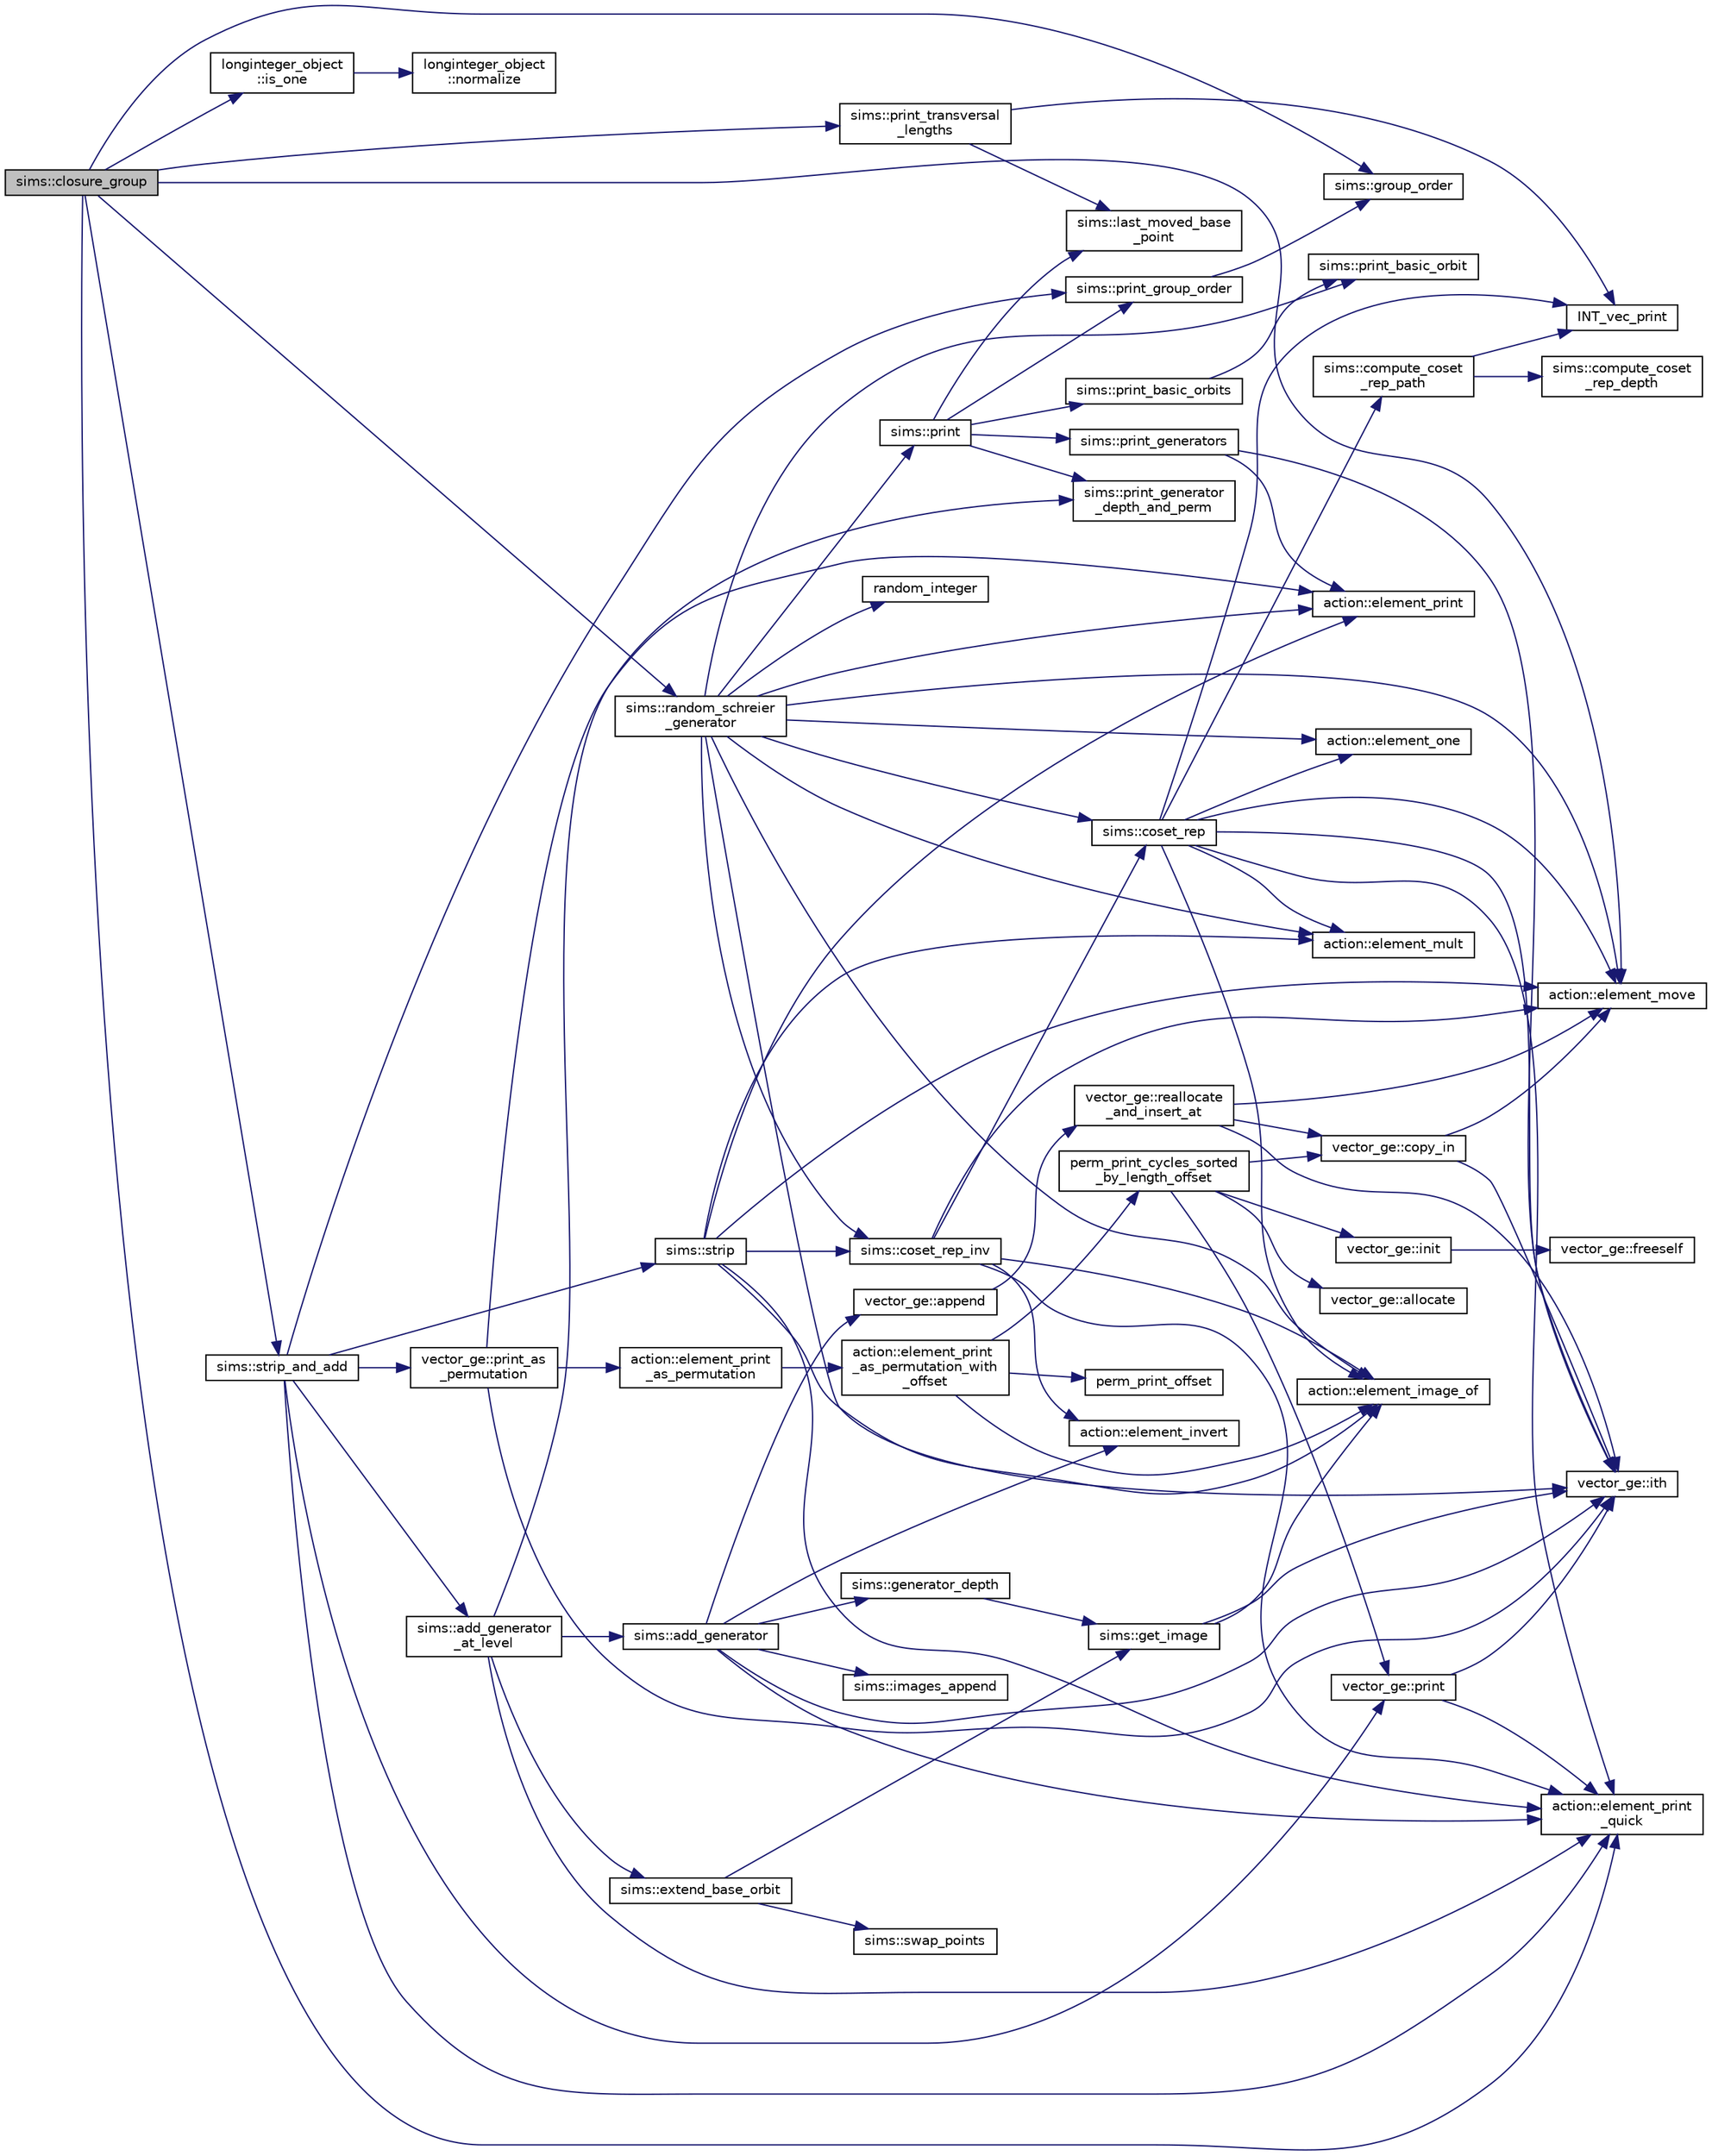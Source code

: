 digraph "sims::closure_group"
{
  edge [fontname="Helvetica",fontsize="10",labelfontname="Helvetica",labelfontsize="10"];
  node [fontname="Helvetica",fontsize="10",shape=record];
  rankdir="LR";
  Node698 [label="sims::closure_group",height=0.2,width=0.4,color="black", fillcolor="grey75", style="filled", fontcolor="black"];
  Node698 -> Node699 [color="midnightblue",fontsize="10",style="solid",fontname="Helvetica"];
  Node699 [label="sims::print_transversal\l_lengths",height=0.2,width=0.4,color="black", fillcolor="white", style="filled",URL="$d9/df3/classsims.html#a122d9276cad4b4fbb8ea6f7831d43020"];
  Node699 -> Node700 [color="midnightblue",fontsize="10",style="solid",fontname="Helvetica"];
  Node700 [label="INT_vec_print",height=0.2,width=0.4,color="black", fillcolor="white", style="filled",URL="$df/dbf/sajeeb_8_c.html#a79a5901af0b47dd0d694109543c027fe"];
  Node699 -> Node701 [color="midnightblue",fontsize="10",style="solid",fontname="Helvetica"];
  Node701 [label="sims::last_moved_base\l_point",height=0.2,width=0.4,color="black", fillcolor="white", style="filled",URL="$d9/df3/classsims.html#ab7549d6212df09ad5fdcc8b5edbe8806"];
  Node698 -> Node702 [color="midnightblue",fontsize="10",style="solid",fontname="Helvetica"];
  Node702 [label="sims::group_order",height=0.2,width=0.4,color="black", fillcolor="white", style="filled",URL="$d9/df3/classsims.html#aa442445175656570fa35febbe790efad"];
  Node698 -> Node703 [color="midnightblue",fontsize="10",style="solid",fontname="Helvetica"];
  Node703 [label="longinteger_object\l::is_one",height=0.2,width=0.4,color="black", fillcolor="white", style="filled",URL="$dd/d7e/classlonginteger__object.html#adeab597c8bb66f36eb085f046d1df656"];
  Node703 -> Node704 [color="midnightblue",fontsize="10",style="solid",fontname="Helvetica"];
  Node704 [label="longinteger_object\l::normalize",height=0.2,width=0.4,color="black", fillcolor="white", style="filled",URL="$dd/d7e/classlonginteger__object.html#ae27040d862a5624e98fc9582daa889ee"];
  Node698 -> Node705 [color="midnightblue",fontsize="10",style="solid",fontname="Helvetica"];
  Node705 [label="sims::random_schreier\l_generator",height=0.2,width=0.4,color="black", fillcolor="white", style="filled",URL="$d9/df3/classsims.html#aaa77048e586c36a7639fa61ff66e0a23"];
  Node705 -> Node706 [color="midnightblue",fontsize="10",style="solid",fontname="Helvetica"];
  Node706 [label="action::element_one",height=0.2,width=0.4,color="black", fillcolor="white", style="filled",URL="$d2/d86/classaction.html#a780a105daf04d6d1fe7e2f63b3c88e3b"];
  Node705 -> Node707 [color="midnightblue",fontsize="10",style="solid",fontname="Helvetica"];
  Node707 [label="random_integer",height=0.2,width=0.4,color="black", fillcolor="white", style="filled",URL="$d5/db4/io__and__os_8h.html#a509937846575424b1c8863e1bb96a766"];
  Node705 -> Node708 [color="midnightblue",fontsize="10",style="solid",fontname="Helvetica"];
  Node708 [label="sims::coset_rep",height=0.2,width=0.4,color="black", fillcolor="white", style="filled",URL="$d9/df3/classsims.html#a3d669dba4d005cd2399388f27f44cd04"];
  Node708 -> Node709 [color="midnightblue",fontsize="10",style="solid",fontname="Helvetica"];
  Node709 [label="sims::compute_coset\l_rep_path",height=0.2,width=0.4,color="black", fillcolor="white", style="filled",URL="$d9/df3/classsims.html#a22a53a24eb86dcfe54cb3588776a4d96"];
  Node709 -> Node710 [color="midnightblue",fontsize="10",style="solid",fontname="Helvetica"];
  Node710 [label="sims::compute_coset\l_rep_depth",height=0.2,width=0.4,color="black", fillcolor="white", style="filled",URL="$d9/df3/classsims.html#abfeb782bd253f1df5253486afb120f6f"];
  Node709 -> Node700 [color="midnightblue",fontsize="10",style="solid",fontname="Helvetica"];
  Node708 -> Node700 [color="midnightblue",fontsize="10",style="solid",fontname="Helvetica"];
  Node708 -> Node706 [color="midnightblue",fontsize="10",style="solid",fontname="Helvetica"];
  Node708 -> Node711 [color="midnightblue",fontsize="10",style="solid",fontname="Helvetica"];
  Node711 [label="vector_ge::ith",height=0.2,width=0.4,color="black", fillcolor="white", style="filled",URL="$d4/d6e/classvector__ge.html#a1ff002e8b746a9beb119d57dcd4a15ff"];
  Node708 -> Node712 [color="midnightblue",fontsize="10",style="solid",fontname="Helvetica"];
  Node712 [label="action::element_print\l_quick",height=0.2,width=0.4,color="black", fillcolor="white", style="filled",URL="$d2/d86/classaction.html#a4844680cf6750396f76494a28655265b"];
  Node708 -> Node713 [color="midnightblue",fontsize="10",style="solid",fontname="Helvetica"];
  Node713 [label="action::element_mult",height=0.2,width=0.4,color="black", fillcolor="white", style="filled",URL="$d2/d86/classaction.html#ae9e36b2cae1f0f7bd7144097fa9a34b3"];
  Node708 -> Node714 [color="midnightblue",fontsize="10",style="solid",fontname="Helvetica"];
  Node714 [label="action::element_move",height=0.2,width=0.4,color="black", fillcolor="white", style="filled",URL="$d2/d86/classaction.html#a550947491bbb534d3d7951f50198a874"];
  Node708 -> Node715 [color="midnightblue",fontsize="10",style="solid",fontname="Helvetica"];
  Node715 [label="action::element_image_of",height=0.2,width=0.4,color="black", fillcolor="white", style="filled",URL="$d2/d86/classaction.html#ae09559d4537a048fc860f8a74a31393d"];
  Node705 -> Node715 [color="midnightblue",fontsize="10",style="solid",fontname="Helvetica"];
  Node705 -> Node716 [color="midnightblue",fontsize="10",style="solid",fontname="Helvetica"];
  Node716 [label="sims::print_basic_orbit",height=0.2,width=0.4,color="black", fillcolor="white", style="filled",URL="$d9/df3/classsims.html#ae777e80bb7cef4f757c701173f924a6d"];
  Node705 -> Node717 [color="midnightblue",fontsize="10",style="solid",fontname="Helvetica"];
  Node717 [label="action::element_print",height=0.2,width=0.4,color="black", fillcolor="white", style="filled",URL="$d2/d86/classaction.html#ae38c3ef3c1125213733d63c6fc3c40cd"];
  Node705 -> Node711 [color="midnightblue",fontsize="10",style="solid",fontname="Helvetica"];
  Node705 -> Node713 [color="midnightblue",fontsize="10",style="solid",fontname="Helvetica"];
  Node705 -> Node714 [color="midnightblue",fontsize="10",style="solid",fontname="Helvetica"];
  Node705 -> Node718 [color="midnightblue",fontsize="10",style="solid",fontname="Helvetica"];
  Node718 [label="sims::print",height=0.2,width=0.4,color="black", fillcolor="white", style="filled",URL="$d9/df3/classsims.html#a93c3d22dc3ac6d78acc60bad65234944"];
  Node718 -> Node701 [color="midnightblue",fontsize="10",style="solid",fontname="Helvetica"];
  Node718 -> Node719 [color="midnightblue",fontsize="10",style="solid",fontname="Helvetica"];
  Node719 [label="sims::print_group_order",height=0.2,width=0.4,color="black", fillcolor="white", style="filled",URL="$d9/df3/classsims.html#a2fc3bfc40a993e0a6902374465304c0c"];
  Node719 -> Node702 [color="midnightblue",fontsize="10",style="solid",fontname="Helvetica"];
  Node718 -> Node720 [color="midnightblue",fontsize="10",style="solid",fontname="Helvetica"];
  Node720 [label="sims::print_generator\l_depth_and_perm",height=0.2,width=0.4,color="black", fillcolor="white", style="filled",URL="$d9/df3/classsims.html#a4630b82437f49635da45c5fc1953d919"];
  Node718 -> Node721 [color="midnightblue",fontsize="10",style="solid",fontname="Helvetica"];
  Node721 [label="sims::print_generators",height=0.2,width=0.4,color="black", fillcolor="white", style="filled",URL="$d9/df3/classsims.html#a49dfebd7ef9b23cb3c1264bc462f2233"];
  Node721 -> Node717 [color="midnightblue",fontsize="10",style="solid",fontname="Helvetica"];
  Node721 -> Node711 [color="midnightblue",fontsize="10",style="solid",fontname="Helvetica"];
  Node718 -> Node722 [color="midnightblue",fontsize="10",style="solid",fontname="Helvetica"];
  Node722 [label="sims::print_basic_orbits",height=0.2,width=0.4,color="black", fillcolor="white", style="filled",URL="$d9/df3/classsims.html#ab26955fba9bb5a6fe176b4f12d0a6c5a"];
  Node722 -> Node716 [color="midnightblue",fontsize="10",style="solid",fontname="Helvetica"];
  Node705 -> Node723 [color="midnightblue",fontsize="10",style="solid",fontname="Helvetica"];
  Node723 [label="sims::coset_rep_inv",height=0.2,width=0.4,color="black", fillcolor="white", style="filled",URL="$d9/df3/classsims.html#a388f523d4ec997fce4e9ede924de99b9"];
  Node723 -> Node708 [color="midnightblue",fontsize="10",style="solid",fontname="Helvetica"];
  Node723 -> Node712 [color="midnightblue",fontsize="10",style="solid",fontname="Helvetica"];
  Node723 -> Node715 [color="midnightblue",fontsize="10",style="solid",fontname="Helvetica"];
  Node723 -> Node724 [color="midnightblue",fontsize="10",style="solid",fontname="Helvetica"];
  Node724 [label="action::element_invert",height=0.2,width=0.4,color="black", fillcolor="white", style="filled",URL="$d2/d86/classaction.html#aa4bd01e338497714586636751fcef436"];
  Node723 -> Node714 [color="midnightblue",fontsize="10",style="solid",fontname="Helvetica"];
  Node698 -> Node714 [color="midnightblue",fontsize="10",style="solid",fontname="Helvetica"];
  Node698 -> Node725 [color="midnightblue",fontsize="10",style="solid",fontname="Helvetica"];
  Node725 [label="sims::strip_and_add",height=0.2,width=0.4,color="black", fillcolor="white", style="filled",URL="$d9/df3/classsims.html#a9b8596883351af7ca772a7b0866a4027"];
  Node725 -> Node726 [color="midnightblue",fontsize="10",style="solid",fontname="Helvetica"];
  Node726 [label="sims::strip",height=0.2,width=0.4,color="black", fillcolor="white", style="filled",URL="$d9/df3/classsims.html#a4d902cab732ddf9f60788dda85b0a775"];
  Node726 -> Node712 [color="midnightblue",fontsize="10",style="solid",fontname="Helvetica"];
  Node726 -> Node714 [color="midnightblue",fontsize="10",style="solid",fontname="Helvetica"];
  Node726 -> Node715 [color="midnightblue",fontsize="10",style="solid",fontname="Helvetica"];
  Node726 -> Node723 [color="midnightblue",fontsize="10",style="solid",fontname="Helvetica"];
  Node726 -> Node717 [color="midnightblue",fontsize="10",style="solid",fontname="Helvetica"];
  Node726 -> Node713 [color="midnightblue",fontsize="10",style="solid",fontname="Helvetica"];
  Node725 -> Node712 [color="midnightblue",fontsize="10",style="solid",fontname="Helvetica"];
  Node725 -> Node727 [color="midnightblue",fontsize="10",style="solid",fontname="Helvetica"];
  Node727 [label="sims::add_generator\l_at_level",height=0.2,width=0.4,color="black", fillcolor="white", style="filled",URL="$d9/df3/classsims.html#ac9f0f17058381524d70645e9d6893e4d"];
  Node727 -> Node712 [color="midnightblue",fontsize="10",style="solid",fontname="Helvetica"];
  Node727 -> Node728 [color="midnightblue",fontsize="10",style="solid",fontname="Helvetica"];
  Node728 [label="sims::add_generator",height=0.2,width=0.4,color="black", fillcolor="white", style="filled",URL="$d9/df3/classsims.html#add28c3fa3ed9825c7ccb4b1fb7ac22d4"];
  Node728 -> Node712 [color="midnightblue",fontsize="10",style="solid",fontname="Helvetica"];
  Node728 -> Node729 [color="midnightblue",fontsize="10",style="solid",fontname="Helvetica"];
  Node729 [label="vector_ge::append",height=0.2,width=0.4,color="black", fillcolor="white", style="filled",URL="$d4/d6e/classvector__ge.html#a6e24ff78ee23cd3e94b266038f059e83"];
  Node729 -> Node730 [color="midnightblue",fontsize="10",style="solid",fontname="Helvetica"];
  Node730 [label="vector_ge::reallocate\l_and_insert_at",height=0.2,width=0.4,color="black", fillcolor="white", style="filled",URL="$d4/d6e/classvector__ge.html#af9a3fcffc74924aacdbd41c936750e9b"];
  Node730 -> Node711 [color="midnightblue",fontsize="10",style="solid",fontname="Helvetica"];
  Node730 -> Node714 [color="midnightblue",fontsize="10",style="solid",fontname="Helvetica"];
  Node730 -> Node731 [color="midnightblue",fontsize="10",style="solid",fontname="Helvetica"];
  Node731 [label="vector_ge::copy_in",height=0.2,width=0.4,color="black", fillcolor="white", style="filled",URL="$d4/d6e/classvector__ge.html#ad02ebf2d4e8bbf095685aea921999145"];
  Node731 -> Node711 [color="midnightblue",fontsize="10",style="solid",fontname="Helvetica"];
  Node731 -> Node714 [color="midnightblue",fontsize="10",style="solid",fontname="Helvetica"];
  Node728 -> Node724 [color="midnightblue",fontsize="10",style="solid",fontname="Helvetica"];
  Node728 -> Node711 [color="midnightblue",fontsize="10",style="solid",fontname="Helvetica"];
  Node728 -> Node732 [color="midnightblue",fontsize="10",style="solid",fontname="Helvetica"];
  Node732 [label="sims::images_append",height=0.2,width=0.4,color="black", fillcolor="white", style="filled",URL="$d9/df3/classsims.html#a2eedbb17ba9644f7d57d81dafab0eb01"];
  Node728 -> Node733 [color="midnightblue",fontsize="10",style="solid",fontname="Helvetica"];
  Node733 [label="sims::generator_depth",height=0.2,width=0.4,color="black", fillcolor="white", style="filled",URL="$d9/df3/classsims.html#acdcef5adbae43ca98568ba1e6aa5b6a2"];
  Node733 -> Node734 [color="midnightblue",fontsize="10",style="solid",fontname="Helvetica"];
  Node734 [label="sims::get_image",height=0.2,width=0.4,color="black", fillcolor="white", style="filled",URL="$d9/df3/classsims.html#ae649dbf5a9440550c1ca4e402c4b4b16"];
  Node734 -> Node715 [color="midnightblue",fontsize="10",style="solid",fontname="Helvetica"];
  Node734 -> Node711 [color="midnightblue",fontsize="10",style="solid",fontname="Helvetica"];
  Node727 -> Node720 [color="midnightblue",fontsize="10",style="solid",fontname="Helvetica"];
  Node727 -> Node735 [color="midnightblue",fontsize="10",style="solid",fontname="Helvetica"];
  Node735 [label="sims::extend_base_orbit",height=0.2,width=0.4,color="black", fillcolor="white", style="filled",URL="$d9/df3/classsims.html#a1ded039dbe83239f4e116fe5b84fdcea"];
  Node735 -> Node734 [color="midnightblue",fontsize="10",style="solid",fontname="Helvetica"];
  Node735 -> Node736 [color="midnightblue",fontsize="10",style="solid",fontname="Helvetica"];
  Node736 [label="sims::swap_points",height=0.2,width=0.4,color="black", fillcolor="white", style="filled",URL="$d9/df3/classsims.html#a3443b4bbfb5573864c29b627562819d2"];
  Node725 -> Node737 [color="midnightblue",fontsize="10",style="solid",fontname="Helvetica"];
  Node737 [label="vector_ge::print",height=0.2,width=0.4,color="black", fillcolor="white", style="filled",URL="$d4/d6e/classvector__ge.html#a0d260cce035c20b32d7989c50670aa8a"];
  Node737 -> Node712 [color="midnightblue",fontsize="10",style="solid",fontname="Helvetica"];
  Node737 -> Node711 [color="midnightblue",fontsize="10",style="solid",fontname="Helvetica"];
  Node725 -> Node738 [color="midnightblue",fontsize="10",style="solid",fontname="Helvetica"];
  Node738 [label="vector_ge::print_as\l_permutation",height=0.2,width=0.4,color="black", fillcolor="white", style="filled",URL="$d4/d6e/classvector__ge.html#ac62360340b6ad2484c121584465eeef2"];
  Node738 -> Node717 [color="midnightblue",fontsize="10",style="solid",fontname="Helvetica"];
  Node738 -> Node711 [color="midnightblue",fontsize="10",style="solid",fontname="Helvetica"];
  Node738 -> Node739 [color="midnightblue",fontsize="10",style="solid",fontname="Helvetica"];
  Node739 [label="action::element_print\l_as_permutation",height=0.2,width=0.4,color="black", fillcolor="white", style="filled",URL="$d2/d86/classaction.html#a2975618a8203187b688a67c947150bb8"];
  Node739 -> Node740 [color="midnightblue",fontsize="10",style="solid",fontname="Helvetica"];
  Node740 [label="action::element_print\l_as_permutation_with\l_offset",height=0.2,width=0.4,color="black", fillcolor="white", style="filled",URL="$d2/d86/classaction.html#addd61d869434abaad431124a6d858396"];
  Node740 -> Node715 [color="midnightblue",fontsize="10",style="solid",fontname="Helvetica"];
  Node740 -> Node741 [color="midnightblue",fontsize="10",style="solid",fontname="Helvetica"];
  Node741 [label="perm_print_offset",height=0.2,width=0.4,color="black", fillcolor="white", style="filled",URL="$d2/d7c/combinatorics_8_c.html#ab87deef2ba9e4d2ce386a19eeaffecf3"];
  Node740 -> Node742 [color="midnightblue",fontsize="10",style="solid",fontname="Helvetica"];
  Node742 [label="perm_print_cycles_sorted\l_by_length_offset",height=0.2,width=0.4,color="black", fillcolor="white", style="filled",URL="$d5/d90/action__global_8_c.html#a9d1f2e34879c04dbc45d08984a8066e3"];
  Node742 -> Node743 [color="midnightblue",fontsize="10",style="solid",fontname="Helvetica"];
  Node743 [label="vector_ge::init",height=0.2,width=0.4,color="black", fillcolor="white", style="filled",URL="$d4/d6e/classvector__ge.html#afe1d6befd1f1501e6be34afbaa9d30a8"];
  Node743 -> Node744 [color="midnightblue",fontsize="10",style="solid",fontname="Helvetica"];
  Node744 [label="vector_ge::freeself",height=0.2,width=0.4,color="black", fillcolor="white", style="filled",URL="$d4/d6e/classvector__ge.html#aa002e4b715cc73a9b8b367d29700b452"];
  Node742 -> Node745 [color="midnightblue",fontsize="10",style="solid",fontname="Helvetica"];
  Node745 [label="vector_ge::allocate",height=0.2,width=0.4,color="black", fillcolor="white", style="filled",URL="$d4/d6e/classvector__ge.html#a35b062a9201b30f0a87bf87702d243ae"];
  Node742 -> Node731 [color="midnightblue",fontsize="10",style="solid",fontname="Helvetica"];
  Node742 -> Node737 [color="midnightblue",fontsize="10",style="solid",fontname="Helvetica"];
  Node725 -> Node719 [color="midnightblue",fontsize="10",style="solid",fontname="Helvetica"];
  Node698 -> Node712 [color="midnightblue",fontsize="10",style="solid",fontname="Helvetica"];
}
